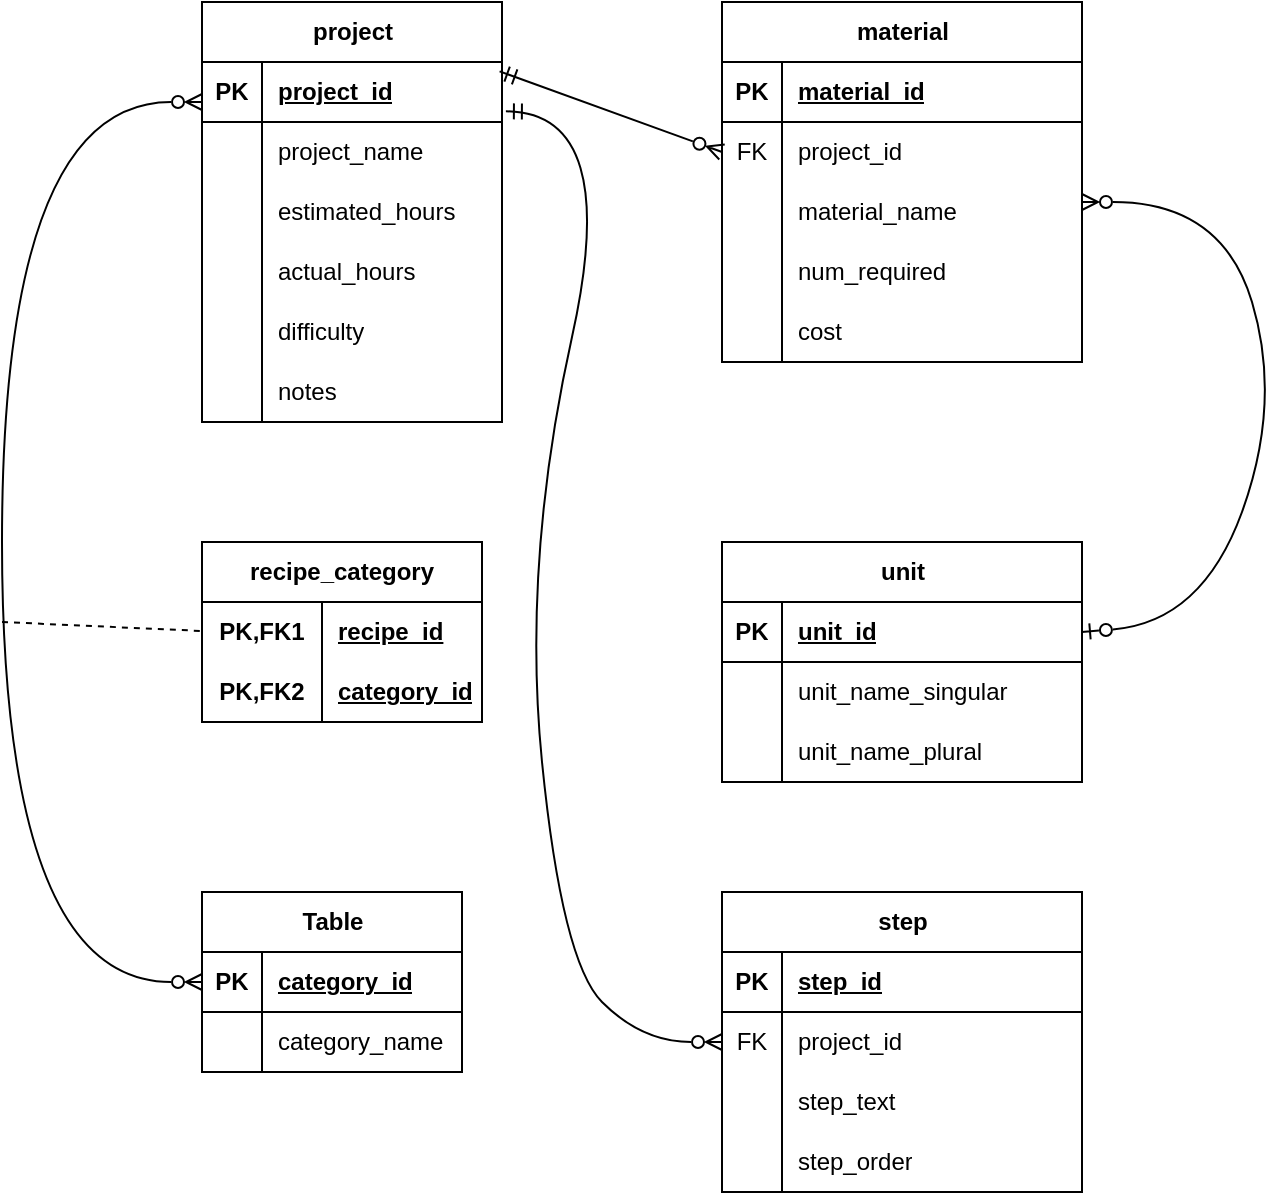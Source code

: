 <mxfile version="26.0.4">
  <diagram name="Page-1" id="vKrpG96fWQhz3vsj6RcR">
    <mxGraphModel dx="780" dy="542" grid="1" gridSize="10" guides="1" tooltips="1" connect="1" arrows="1" fold="1" page="1" pageScale="1" pageWidth="850" pageHeight="1100" math="0" shadow="0">
      <root>
        <mxCell id="0" />
        <mxCell id="1" parent="0" />
        <mxCell id="BMeMu8ZcVDT9cjlGg31m-1" value="&lt;span style=&quot;text-align: left; text-wrap: wrap;&quot;&gt;project&lt;/span&gt;" style="shape=table;startSize=30;container=1;collapsible=1;childLayout=tableLayout;fixedRows=1;rowLines=0;fontStyle=1;align=center;resizeLast=1;html=1;" vertex="1" parent="1">
          <mxGeometry x="200" y="30" width="150" height="210" as="geometry" />
        </mxCell>
        <mxCell id="BMeMu8ZcVDT9cjlGg31m-2" value="" style="shape=tableRow;horizontal=0;startSize=0;swimlaneHead=0;swimlaneBody=0;fillColor=none;collapsible=0;dropTarget=0;points=[[0,0.5],[1,0.5]];portConstraint=eastwest;top=0;left=0;right=0;bottom=1;" vertex="1" parent="BMeMu8ZcVDT9cjlGg31m-1">
          <mxGeometry y="30" width="150" height="30" as="geometry" />
        </mxCell>
        <mxCell id="BMeMu8ZcVDT9cjlGg31m-3" value="PK" style="shape=partialRectangle;connectable=0;fillColor=none;top=0;left=0;bottom=0;right=0;fontStyle=1;overflow=hidden;whiteSpace=wrap;html=1;" vertex="1" parent="BMeMu8ZcVDT9cjlGg31m-2">
          <mxGeometry width="30" height="30" as="geometry">
            <mxRectangle width="30" height="30" as="alternateBounds" />
          </mxGeometry>
        </mxCell>
        <mxCell id="BMeMu8ZcVDT9cjlGg31m-4" value="project_id" style="shape=partialRectangle;connectable=0;fillColor=none;top=0;left=0;bottom=0;right=0;align=left;spacingLeft=6;fontStyle=5;overflow=hidden;whiteSpace=wrap;html=1;" vertex="1" parent="BMeMu8ZcVDT9cjlGg31m-2">
          <mxGeometry x="30" width="120" height="30" as="geometry">
            <mxRectangle width="120" height="30" as="alternateBounds" />
          </mxGeometry>
        </mxCell>
        <mxCell id="BMeMu8ZcVDT9cjlGg31m-5" value="" style="shape=tableRow;horizontal=0;startSize=0;swimlaneHead=0;swimlaneBody=0;fillColor=none;collapsible=0;dropTarget=0;points=[[0,0.5],[1,0.5]];portConstraint=eastwest;top=0;left=0;right=0;bottom=0;" vertex="1" parent="BMeMu8ZcVDT9cjlGg31m-1">
          <mxGeometry y="60" width="150" height="30" as="geometry" />
        </mxCell>
        <mxCell id="BMeMu8ZcVDT9cjlGg31m-6" value="" style="shape=partialRectangle;connectable=0;fillColor=none;top=0;left=0;bottom=0;right=0;editable=1;overflow=hidden;whiteSpace=wrap;html=1;" vertex="1" parent="BMeMu8ZcVDT9cjlGg31m-5">
          <mxGeometry width="30" height="30" as="geometry">
            <mxRectangle width="30" height="30" as="alternateBounds" />
          </mxGeometry>
        </mxCell>
        <mxCell id="BMeMu8ZcVDT9cjlGg31m-7" value="project_name" style="shape=partialRectangle;connectable=0;fillColor=none;top=0;left=0;bottom=0;right=0;align=left;spacingLeft=6;overflow=hidden;whiteSpace=wrap;html=1;" vertex="1" parent="BMeMu8ZcVDT9cjlGg31m-5">
          <mxGeometry x="30" width="120" height="30" as="geometry">
            <mxRectangle width="120" height="30" as="alternateBounds" />
          </mxGeometry>
        </mxCell>
        <mxCell id="BMeMu8ZcVDT9cjlGg31m-8" value="" style="shape=tableRow;horizontal=0;startSize=0;swimlaneHead=0;swimlaneBody=0;fillColor=none;collapsible=0;dropTarget=0;points=[[0,0.5],[1,0.5]];portConstraint=eastwest;top=0;left=0;right=0;bottom=0;" vertex="1" parent="BMeMu8ZcVDT9cjlGg31m-1">
          <mxGeometry y="90" width="150" height="30" as="geometry" />
        </mxCell>
        <mxCell id="BMeMu8ZcVDT9cjlGg31m-9" value="" style="shape=partialRectangle;connectable=0;fillColor=none;top=0;left=0;bottom=0;right=0;editable=1;overflow=hidden;whiteSpace=wrap;html=1;" vertex="1" parent="BMeMu8ZcVDT9cjlGg31m-8">
          <mxGeometry width="30" height="30" as="geometry">
            <mxRectangle width="30" height="30" as="alternateBounds" />
          </mxGeometry>
        </mxCell>
        <mxCell id="BMeMu8ZcVDT9cjlGg31m-10" value="estimated_hours" style="shape=partialRectangle;connectable=0;fillColor=none;top=0;left=0;bottom=0;right=0;align=left;spacingLeft=6;overflow=hidden;whiteSpace=wrap;html=1;" vertex="1" parent="BMeMu8ZcVDT9cjlGg31m-8">
          <mxGeometry x="30" width="120" height="30" as="geometry">
            <mxRectangle width="120" height="30" as="alternateBounds" />
          </mxGeometry>
        </mxCell>
        <mxCell id="BMeMu8ZcVDT9cjlGg31m-11" value="" style="shape=tableRow;horizontal=0;startSize=0;swimlaneHead=0;swimlaneBody=0;fillColor=none;collapsible=0;dropTarget=0;points=[[0,0.5],[1,0.5]];portConstraint=eastwest;top=0;left=0;right=0;bottom=0;" vertex="1" parent="BMeMu8ZcVDT9cjlGg31m-1">
          <mxGeometry y="120" width="150" height="30" as="geometry" />
        </mxCell>
        <mxCell id="BMeMu8ZcVDT9cjlGg31m-12" value="" style="shape=partialRectangle;connectable=0;fillColor=none;top=0;left=0;bottom=0;right=0;editable=1;overflow=hidden;whiteSpace=wrap;html=1;" vertex="1" parent="BMeMu8ZcVDT9cjlGg31m-11">
          <mxGeometry width="30" height="30" as="geometry">
            <mxRectangle width="30" height="30" as="alternateBounds" />
          </mxGeometry>
        </mxCell>
        <mxCell id="BMeMu8ZcVDT9cjlGg31m-13" value="actual_hours" style="shape=partialRectangle;connectable=0;fillColor=none;top=0;left=0;bottom=0;right=0;align=left;spacingLeft=6;overflow=hidden;whiteSpace=wrap;html=1;" vertex="1" parent="BMeMu8ZcVDT9cjlGg31m-11">
          <mxGeometry x="30" width="120" height="30" as="geometry">
            <mxRectangle width="120" height="30" as="alternateBounds" />
          </mxGeometry>
        </mxCell>
        <mxCell id="BMeMu8ZcVDT9cjlGg31m-14" style="shape=tableRow;horizontal=0;startSize=0;swimlaneHead=0;swimlaneBody=0;fillColor=none;collapsible=0;dropTarget=0;points=[[0,0.5],[1,0.5]];portConstraint=eastwest;top=0;left=0;right=0;bottom=0;" vertex="1" parent="BMeMu8ZcVDT9cjlGg31m-1">
          <mxGeometry y="150" width="150" height="30" as="geometry" />
        </mxCell>
        <mxCell id="BMeMu8ZcVDT9cjlGg31m-15" style="shape=partialRectangle;connectable=0;fillColor=none;top=0;left=0;bottom=0;right=0;editable=1;overflow=hidden;whiteSpace=wrap;html=1;" vertex="1" parent="BMeMu8ZcVDT9cjlGg31m-14">
          <mxGeometry width="30" height="30" as="geometry">
            <mxRectangle width="30" height="30" as="alternateBounds" />
          </mxGeometry>
        </mxCell>
        <mxCell id="BMeMu8ZcVDT9cjlGg31m-16" value="difficulty" style="shape=partialRectangle;connectable=0;fillColor=none;top=0;left=0;bottom=0;right=0;align=left;spacingLeft=6;overflow=hidden;whiteSpace=wrap;html=1;" vertex="1" parent="BMeMu8ZcVDT9cjlGg31m-14">
          <mxGeometry x="30" width="120" height="30" as="geometry">
            <mxRectangle width="120" height="30" as="alternateBounds" />
          </mxGeometry>
        </mxCell>
        <mxCell id="BMeMu8ZcVDT9cjlGg31m-17" style="shape=tableRow;horizontal=0;startSize=0;swimlaneHead=0;swimlaneBody=0;fillColor=none;collapsible=0;dropTarget=0;points=[[0,0.5],[1,0.5]];portConstraint=eastwest;top=0;left=0;right=0;bottom=0;" vertex="1" parent="BMeMu8ZcVDT9cjlGg31m-1">
          <mxGeometry y="180" width="150" height="30" as="geometry" />
        </mxCell>
        <mxCell id="BMeMu8ZcVDT9cjlGg31m-18" style="shape=partialRectangle;connectable=0;fillColor=none;top=0;left=0;bottom=0;right=0;editable=1;overflow=hidden;whiteSpace=wrap;html=1;" vertex="1" parent="BMeMu8ZcVDT9cjlGg31m-17">
          <mxGeometry width="30" height="30" as="geometry">
            <mxRectangle width="30" height="30" as="alternateBounds" />
          </mxGeometry>
        </mxCell>
        <mxCell id="BMeMu8ZcVDT9cjlGg31m-19" value="notes" style="shape=partialRectangle;connectable=0;fillColor=none;top=0;left=0;bottom=0;right=0;align=left;spacingLeft=6;overflow=hidden;whiteSpace=wrap;html=1;" vertex="1" parent="BMeMu8ZcVDT9cjlGg31m-17">
          <mxGeometry x="30" width="120" height="30" as="geometry">
            <mxRectangle width="120" height="30" as="alternateBounds" />
          </mxGeometry>
        </mxCell>
        <mxCell id="BMeMu8ZcVDT9cjlGg31m-23" value="material" style="shape=table;startSize=30;container=1;collapsible=1;childLayout=tableLayout;fixedRows=1;rowLines=0;fontStyle=1;align=center;resizeLast=1;html=1;" vertex="1" parent="1">
          <mxGeometry x="460" y="30" width="180" height="180" as="geometry" />
        </mxCell>
        <mxCell id="BMeMu8ZcVDT9cjlGg31m-24" value="" style="shape=tableRow;horizontal=0;startSize=0;swimlaneHead=0;swimlaneBody=0;fillColor=none;collapsible=0;dropTarget=0;points=[[0,0.5],[1,0.5]];portConstraint=eastwest;top=0;left=0;right=0;bottom=1;" vertex="1" parent="BMeMu8ZcVDT9cjlGg31m-23">
          <mxGeometry y="30" width="180" height="30" as="geometry" />
        </mxCell>
        <mxCell id="BMeMu8ZcVDT9cjlGg31m-25" value="PK" style="shape=partialRectangle;connectable=0;fillColor=none;top=0;left=0;bottom=0;right=0;fontStyle=1;overflow=hidden;whiteSpace=wrap;html=1;" vertex="1" parent="BMeMu8ZcVDT9cjlGg31m-24">
          <mxGeometry width="30" height="30" as="geometry">
            <mxRectangle width="30" height="30" as="alternateBounds" />
          </mxGeometry>
        </mxCell>
        <mxCell id="BMeMu8ZcVDT9cjlGg31m-26" value="material_id" style="shape=partialRectangle;connectable=0;fillColor=none;top=0;left=0;bottom=0;right=0;align=left;spacingLeft=6;fontStyle=5;overflow=hidden;whiteSpace=wrap;html=1;" vertex="1" parent="BMeMu8ZcVDT9cjlGg31m-24">
          <mxGeometry x="30" width="150" height="30" as="geometry">
            <mxRectangle width="150" height="30" as="alternateBounds" />
          </mxGeometry>
        </mxCell>
        <mxCell id="BMeMu8ZcVDT9cjlGg31m-27" value="" style="shape=tableRow;horizontal=0;startSize=0;swimlaneHead=0;swimlaneBody=0;fillColor=none;collapsible=0;dropTarget=0;points=[[0,0.5],[1,0.5]];portConstraint=eastwest;top=0;left=0;right=0;bottom=0;" vertex="1" parent="BMeMu8ZcVDT9cjlGg31m-23">
          <mxGeometry y="60" width="180" height="30" as="geometry" />
        </mxCell>
        <mxCell id="BMeMu8ZcVDT9cjlGg31m-28" value="FK" style="shape=partialRectangle;connectable=0;fillColor=none;top=0;left=0;bottom=0;right=0;editable=1;overflow=hidden;whiteSpace=wrap;html=1;" vertex="1" parent="BMeMu8ZcVDT9cjlGg31m-27">
          <mxGeometry width="30" height="30" as="geometry">
            <mxRectangle width="30" height="30" as="alternateBounds" />
          </mxGeometry>
        </mxCell>
        <mxCell id="BMeMu8ZcVDT9cjlGg31m-29" value="project_id" style="shape=partialRectangle;connectable=0;fillColor=none;top=0;left=0;bottom=0;right=0;align=left;spacingLeft=6;overflow=hidden;whiteSpace=wrap;html=1;" vertex="1" parent="BMeMu8ZcVDT9cjlGg31m-27">
          <mxGeometry x="30" width="150" height="30" as="geometry">
            <mxRectangle width="150" height="30" as="alternateBounds" />
          </mxGeometry>
        </mxCell>
        <mxCell id="BMeMu8ZcVDT9cjlGg31m-30" value="" style="shape=tableRow;horizontal=0;startSize=0;swimlaneHead=0;swimlaneBody=0;fillColor=none;collapsible=0;dropTarget=0;points=[[0,0.5],[1,0.5]];portConstraint=eastwest;top=0;left=0;right=0;bottom=0;" vertex="1" parent="BMeMu8ZcVDT9cjlGg31m-23">
          <mxGeometry y="90" width="180" height="30" as="geometry" />
        </mxCell>
        <mxCell id="BMeMu8ZcVDT9cjlGg31m-31" value="" style="shape=partialRectangle;connectable=0;fillColor=none;top=0;left=0;bottom=0;right=0;editable=1;overflow=hidden;whiteSpace=wrap;html=1;" vertex="1" parent="BMeMu8ZcVDT9cjlGg31m-30">
          <mxGeometry width="30" height="30" as="geometry">
            <mxRectangle width="30" height="30" as="alternateBounds" />
          </mxGeometry>
        </mxCell>
        <mxCell id="BMeMu8ZcVDT9cjlGg31m-32" value="material_name" style="shape=partialRectangle;connectable=0;fillColor=none;top=0;left=0;bottom=0;right=0;align=left;spacingLeft=6;overflow=hidden;whiteSpace=wrap;html=1;" vertex="1" parent="BMeMu8ZcVDT9cjlGg31m-30">
          <mxGeometry x="30" width="150" height="30" as="geometry">
            <mxRectangle width="150" height="30" as="alternateBounds" />
          </mxGeometry>
        </mxCell>
        <mxCell id="BMeMu8ZcVDT9cjlGg31m-33" value="" style="shape=tableRow;horizontal=0;startSize=0;swimlaneHead=0;swimlaneBody=0;fillColor=none;collapsible=0;dropTarget=0;points=[[0,0.5],[1,0.5]];portConstraint=eastwest;top=0;left=0;right=0;bottom=0;" vertex="1" parent="BMeMu8ZcVDT9cjlGg31m-23">
          <mxGeometry y="120" width="180" height="30" as="geometry" />
        </mxCell>
        <mxCell id="BMeMu8ZcVDT9cjlGg31m-34" value="" style="shape=partialRectangle;connectable=0;fillColor=none;top=0;left=0;bottom=0;right=0;editable=1;overflow=hidden;whiteSpace=wrap;html=1;" vertex="1" parent="BMeMu8ZcVDT9cjlGg31m-33">
          <mxGeometry width="30" height="30" as="geometry">
            <mxRectangle width="30" height="30" as="alternateBounds" />
          </mxGeometry>
        </mxCell>
        <mxCell id="BMeMu8ZcVDT9cjlGg31m-35" value="num_required" style="shape=partialRectangle;connectable=0;fillColor=none;top=0;left=0;bottom=0;right=0;align=left;spacingLeft=6;overflow=hidden;whiteSpace=wrap;html=1;" vertex="1" parent="BMeMu8ZcVDT9cjlGg31m-33">
          <mxGeometry x="30" width="150" height="30" as="geometry">
            <mxRectangle width="150" height="30" as="alternateBounds" />
          </mxGeometry>
        </mxCell>
        <mxCell id="BMeMu8ZcVDT9cjlGg31m-36" style="shape=tableRow;horizontal=0;startSize=0;swimlaneHead=0;swimlaneBody=0;fillColor=none;collapsible=0;dropTarget=0;points=[[0,0.5],[1,0.5]];portConstraint=eastwest;top=0;left=0;right=0;bottom=0;" vertex="1" parent="BMeMu8ZcVDT9cjlGg31m-23">
          <mxGeometry y="150" width="180" height="30" as="geometry" />
        </mxCell>
        <mxCell id="BMeMu8ZcVDT9cjlGg31m-37" style="shape=partialRectangle;connectable=0;fillColor=none;top=0;left=0;bottom=0;right=0;editable=1;overflow=hidden;whiteSpace=wrap;html=1;" vertex="1" parent="BMeMu8ZcVDT9cjlGg31m-36">
          <mxGeometry width="30" height="30" as="geometry">
            <mxRectangle width="30" height="30" as="alternateBounds" />
          </mxGeometry>
        </mxCell>
        <mxCell id="BMeMu8ZcVDT9cjlGg31m-38" value="cost" style="shape=partialRectangle;connectable=0;fillColor=none;top=0;left=0;bottom=0;right=0;align=left;spacingLeft=6;overflow=hidden;whiteSpace=wrap;html=1;" vertex="1" parent="BMeMu8ZcVDT9cjlGg31m-36">
          <mxGeometry x="30" width="150" height="30" as="geometry">
            <mxRectangle width="150" height="30" as="alternateBounds" />
          </mxGeometry>
        </mxCell>
        <mxCell id="BMeMu8ZcVDT9cjlGg31m-45" value="unit" style="shape=table;startSize=30;container=1;collapsible=1;childLayout=tableLayout;fixedRows=1;rowLines=0;fontStyle=1;align=center;resizeLast=1;html=1;" vertex="1" parent="1">
          <mxGeometry x="460" y="300" width="180" height="120" as="geometry" />
        </mxCell>
        <mxCell id="BMeMu8ZcVDT9cjlGg31m-46" value="" style="shape=tableRow;horizontal=0;startSize=0;swimlaneHead=0;swimlaneBody=0;fillColor=none;collapsible=0;dropTarget=0;points=[[0,0.5],[1,0.5]];portConstraint=eastwest;top=0;left=0;right=0;bottom=1;" vertex="1" parent="BMeMu8ZcVDT9cjlGg31m-45">
          <mxGeometry y="30" width="180" height="30" as="geometry" />
        </mxCell>
        <mxCell id="BMeMu8ZcVDT9cjlGg31m-47" value="PK" style="shape=partialRectangle;connectable=0;fillColor=none;top=0;left=0;bottom=0;right=0;fontStyle=1;overflow=hidden;whiteSpace=wrap;html=1;" vertex="1" parent="BMeMu8ZcVDT9cjlGg31m-46">
          <mxGeometry width="30" height="30" as="geometry">
            <mxRectangle width="30" height="30" as="alternateBounds" />
          </mxGeometry>
        </mxCell>
        <mxCell id="BMeMu8ZcVDT9cjlGg31m-48" value="unit_id" style="shape=partialRectangle;connectable=0;fillColor=none;top=0;left=0;bottom=0;right=0;align=left;spacingLeft=6;fontStyle=5;overflow=hidden;whiteSpace=wrap;html=1;" vertex="1" parent="BMeMu8ZcVDT9cjlGg31m-46">
          <mxGeometry x="30" width="150" height="30" as="geometry">
            <mxRectangle width="150" height="30" as="alternateBounds" />
          </mxGeometry>
        </mxCell>
        <mxCell id="BMeMu8ZcVDT9cjlGg31m-49" value="" style="shape=tableRow;horizontal=0;startSize=0;swimlaneHead=0;swimlaneBody=0;fillColor=none;collapsible=0;dropTarget=0;points=[[0,0.5],[1,0.5]];portConstraint=eastwest;top=0;left=0;right=0;bottom=0;" vertex="1" parent="BMeMu8ZcVDT9cjlGg31m-45">
          <mxGeometry y="60" width="180" height="30" as="geometry" />
        </mxCell>
        <mxCell id="BMeMu8ZcVDT9cjlGg31m-50" value="" style="shape=partialRectangle;connectable=0;fillColor=none;top=0;left=0;bottom=0;right=0;editable=1;overflow=hidden;whiteSpace=wrap;html=1;" vertex="1" parent="BMeMu8ZcVDT9cjlGg31m-49">
          <mxGeometry width="30" height="30" as="geometry">
            <mxRectangle width="30" height="30" as="alternateBounds" />
          </mxGeometry>
        </mxCell>
        <mxCell id="BMeMu8ZcVDT9cjlGg31m-51" value="unit_name_singular" style="shape=partialRectangle;connectable=0;fillColor=none;top=0;left=0;bottom=0;right=0;align=left;spacingLeft=6;overflow=hidden;whiteSpace=wrap;html=1;" vertex="1" parent="BMeMu8ZcVDT9cjlGg31m-49">
          <mxGeometry x="30" width="150" height="30" as="geometry">
            <mxRectangle width="150" height="30" as="alternateBounds" />
          </mxGeometry>
        </mxCell>
        <mxCell id="BMeMu8ZcVDT9cjlGg31m-52" value="" style="shape=tableRow;horizontal=0;startSize=0;swimlaneHead=0;swimlaneBody=0;fillColor=none;collapsible=0;dropTarget=0;points=[[0,0.5],[1,0.5]];portConstraint=eastwest;top=0;left=0;right=0;bottom=0;" vertex="1" parent="BMeMu8ZcVDT9cjlGg31m-45">
          <mxGeometry y="90" width="180" height="30" as="geometry" />
        </mxCell>
        <mxCell id="BMeMu8ZcVDT9cjlGg31m-53" value="" style="shape=partialRectangle;connectable=0;fillColor=none;top=0;left=0;bottom=0;right=0;editable=1;overflow=hidden;whiteSpace=wrap;html=1;" vertex="1" parent="BMeMu8ZcVDT9cjlGg31m-52">
          <mxGeometry width="30" height="30" as="geometry">
            <mxRectangle width="30" height="30" as="alternateBounds" />
          </mxGeometry>
        </mxCell>
        <mxCell id="BMeMu8ZcVDT9cjlGg31m-54" value="unit_name_plural" style="shape=partialRectangle;connectable=0;fillColor=none;top=0;left=0;bottom=0;right=0;align=left;spacingLeft=6;overflow=hidden;whiteSpace=wrap;html=1;" vertex="1" parent="BMeMu8ZcVDT9cjlGg31m-52">
          <mxGeometry x="30" width="150" height="30" as="geometry">
            <mxRectangle width="150" height="30" as="alternateBounds" />
          </mxGeometry>
        </mxCell>
        <mxCell id="BMeMu8ZcVDT9cjlGg31m-55" value="step" style="shape=table;startSize=30;container=1;collapsible=1;childLayout=tableLayout;fixedRows=1;rowLines=0;fontStyle=1;align=center;resizeLast=1;html=1;" vertex="1" parent="1">
          <mxGeometry x="460" y="475" width="180" height="150" as="geometry" />
        </mxCell>
        <mxCell id="BMeMu8ZcVDT9cjlGg31m-56" value="" style="shape=tableRow;horizontal=0;startSize=0;swimlaneHead=0;swimlaneBody=0;fillColor=none;collapsible=0;dropTarget=0;points=[[0,0.5],[1,0.5]];portConstraint=eastwest;top=0;left=0;right=0;bottom=1;" vertex="1" parent="BMeMu8ZcVDT9cjlGg31m-55">
          <mxGeometry y="30" width="180" height="30" as="geometry" />
        </mxCell>
        <mxCell id="BMeMu8ZcVDT9cjlGg31m-57" value="PK" style="shape=partialRectangle;connectable=0;fillColor=none;top=0;left=0;bottom=0;right=0;fontStyle=1;overflow=hidden;whiteSpace=wrap;html=1;" vertex="1" parent="BMeMu8ZcVDT9cjlGg31m-56">
          <mxGeometry width="30" height="30" as="geometry">
            <mxRectangle width="30" height="30" as="alternateBounds" />
          </mxGeometry>
        </mxCell>
        <mxCell id="BMeMu8ZcVDT9cjlGg31m-58" value="step_id" style="shape=partialRectangle;connectable=0;fillColor=none;top=0;left=0;bottom=0;right=0;align=left;spacingLeft=6;fontStyle=5;overflow=hidden;whiteSpace=wrap;html=1;" vertex="1" parent="BMeMu8ZcVDT9cjlGg31m-56">
          <mxGeometry x="30" width="150" height="30" as="geometry">
            <mxRectangle width="150" height="30" as="alternateBounds" />
          </mxGeometry>
        </mxCell>
        <mxCell id="BMeMu8ZcVDT9cjlGg31m-59" value="" style="shape=tableRow;horizontal=0;startSize=0;swimlaneHead=0;swimlaneBody=0;fillColor=none;collapsible=0;dropTarget=0;points=[[0,0.5],[1,0.5]];portConstraint=eastwest;top=0;left=0;right=0;bottom=0;" vertex="1" parent="BMeMu8ZcVDT9cjlGg31m-55">
          <mxGeometry y="60" width="180" height="30" as="geometry" />
        </mxCell>
        <mxCell id="BMeMu8ZcVDT9cjlGg31m-60" value="FK" style="shape=partialRectangle;connectable=0;fillColor=none;top=0;left=0;bottom=0;right=0;editable=1;overflow=hidden;whiteSpace=wrap;html=1;" vertex="1" parent="BMeMu8ZcVDT9cjlGg31m-59">
          <mxGeometry width="30" height="30" as="geometry">
            <mxRectangle width="30" height="30" as="alternateBounds" />
          </mxGeometry>
        </mxCell>
        <mxCell id="BMeMu8ZcVDT9cjlGg31m-61" value="project_id" style="shape=partialRectangle;connectable=0;fillColor=none;top=0;left=0;bottom=0;right=0;align=left;spacingLeft=6;overflow=hidden;whiteSpace=wrap;html=1;" vertex="1" parent="BMeMu8ZcVDT9cjlGg31m-59">
          <mxGeometry x="30" width="150" height="30" as="geometry">
            <mxRectangle width="150" height="30" as="alternateBounds" />
          </mxGeometry>
        </mxCell>
        <mxCell id="BMeMu8ZcVDT9cjlGg31m-62" value="" style="shape=tableRow;horizontal=0;startSize=0;swimlaneHead=0;swimlaneBody=0;fillColor=none;collapsible=0;dropTarget=0;points=[[0,0.5],[1,0.5]];portConstraint=eastwest;top=0;left=0;right=0;bottom=0;" vertex="1" parent="BMeMu8ZcVDT9cjlGg31m-55">
          <mxGeometry y="90" width="180" height="30" as="geometry" />
        </mxCell>
        <mxCell id="BMeMu8ZcVDT9cjlGg31m-63" value="" style="shape=partialRectangle;connectable=0;fillColor=none;top=0;left=0;bottom=0;right=0;editable=1;overflow=hidden;whiteSpace=wrap;html=1;" vertex="1" parent="BMeMu8ZcVDT9cjlGg31m-62">
          <mxGeometry width="30" height="30" as="geometry">
            <mxRectangle width="30" height="30" as="alternateBounds" />
          </mxGeometry>
        </mxCell>
        <mxCell id="BMeMu8ZcVDT9cjlGg31m-64" value="step_text" style="shape=partialRectangle;connectable=0;fillColor=none;top=0;left=0;bottom=0;right=0;align=left;spacingLeft=6;overflow=hidden;whiteSpace=wrap;html=1;" vertex="1" parent="BMeMu8ZcVDT9cjlGg31m-62">
          <mxGeometry x="30" width="150" height="30" as="geometry">
            <mxRectangle width="150" height="30" as="alternateBounds" />
          </mxGeometry>
        </mxCell>
        <mxCell id="BMeMu8ZcVDT9cjlGg31m-65" value="" style="shape=tableRow;horizontal=0;startSize=0;swimlaneHead=0;swimlaneBody=0;fillColor=none;collapsible=0;dropTarget=0;points=[[0,0.5],[1,0.5]];portConstraint=eastwest;top=0;left=0;right=0;bottom=0;" vertex="1" parent="BMeMu8ZcVDT9cjlGg31m-55">
          <mxGeometry y="120" width="180" height="30" as="geometry" />
        </mxCell>
        <mxCell id="BMeMu8ZcVDT9cjlGg31m-66" value="" style="shape=partialRectangle;connectable=0;fillColor=none;top=0;left=0;bottom=0;right=0;editable=1;overflow=hidden;whiteSpace=wrap;html=1;" vertex="1" parent="BMeMu8ZcVDT9cjlGg31m-65">
          <mxGeometry width="30" height="30" as="geometry">
            <mxRectangle width="30" height="30" as="alternateBounds" />
          </mxGeometry>
        </mxCell>
        <mxCell id="BMeMu8ZcVDT9cjlGg31m-67" value="step_order" style="shape=partialRectangle;connectable=0;fillColor=none;top=0;left=0;bottom=0;right=0;align=left;spacingLeft=6;overflow=hidden;whiteSpace=wrap;html=1;" vertex="1" parent="BMeMu8ZcVDT9cjlGg31m-65">
          <mxGeometry x="30" width="150" height="30" as="geometry">
            <mxRectangle width="150" height="30" as="alternateBounds" />
          </mxGeometry>
        </mxCell>
        <mxCell id="BMeMu8ZcVDT9cjlGg31m-68" value="Table" style="shape=table;startSize=30;container=1;collapsible=1;childLayout=tableLayout;fixedRows=1;rowLines=0;fontStyle=1;align=center;resizeLast=1;html=1;" vertex="1" parent="1">
          <mxGeometry x="200" y="475" width="130" height="90" as="geometry" />
        </mxCell>
        <mxCell id="BMeMu8ZcVDT9cjlGg31m-69" value="" style="shape=tableRow;horizontal=0;startSize=0;swimlaneHead=0;swimlaneBody=0;fillColor=none;collapsible=0;dropTarget=0;points=[[0,0.5],[1,0.5]];portConstraint=eastwest;top=0;left=0;right=0;bottom=1;" vertex="1" parent="BMeMu8ZcVDT9cjlGg31m-68">
          <mxGeometry y="30" width="130" height="30" as="geometry" />
        </mxCell>
        <mxCell id="BMeMu8ZcVDT9cjlGg31m-70" value="PK" style="shape=partialRectangle;connectable=0;fillColor=none;top=0;left=0;bottom=0;right=0;fontStyle=1;overflow=hidden;whiteSpace=wrap;html=1;" vertex="1" parent="BMeMu8ZcVDT9cjlGg31m-69">
          <mxGeometry width="30" height="30" as="geometry">
            <mxRectangle width="30" height="30" as="alternateBounds" />
          </mxGeometry>
        </mxCell>
        <mxCell id="BMeMu8ZcVDT9cjlGg31m-71" value="category_id" style="shape=partialRectangle;connectable=0;fillColor=none;top=0;left=0;bottom=0;right=0;align=left;spacingLeft=6;fontStyle=5;overflow=hidden;whiteSpace=wrap;html=1;" vertex="1" parent="BMeMu8ZcVDT9cjlGg31m-69">
          <mxGeometry x="30" width="100" height="30" as="geometry">
            <mxRectangle width="100" height="30" as="alternateBounds" />
          </mxGeometry>
        </mxCell>
        <mxCell id="BMeMu8ZcVDT9cjlGg31m-72" value="" style="shape=tableRow;horizontal=0;startSize=0;swimlaneHead=0;swimlaneBody=0;fillColor=none;collapsible=0;dropTarget=0;points=[[0,0.5],[1,0.5]];portConstraint=eastwest;top=0;left=0;right=0;bottom=0;" vertex="1" parent="BMeMu8ZcVDT9cjlGg31m-68">
          <mxGeometry y="60" width="130" height="30" as="geometry" />
        </mxCell>
        <mxCell id="BMeMu8ZcVDT9cjlGg31m-73" value="" style="shape=partialRectangle;connectable=0;fillColor=none;top=0;left=0;bottom=0;right=0;editable=1;overflow=hidden;whiteSpace=wrap;html=1;" vertex="1" parent="BMeMu8ZcVDT9cjlGg31m-72">
          <mxGeometry width="30" height="30" as="geometry">
            <mxRectangle width="30" height="30" as="alternateBounds" />
          </mxGeometry>
        </mxCell>
        <mxCell id="BMeMu8ZcVDT9cjlGg31m-74" value="category_name" style="shape=partialRectangle;connectable=0;fillColor=none;top=0;left=0;bottom=0;right=0;align=left;spacingLeft=6;overflow=hidden;whiteSpace=wrap;html=1;" vertex="1" parent="BMeMu8ZcVDT9cjlGg31m-72">
          <mxGeometry x="30" width="100" height="30" as="geometry">
            <mxRectangle width="100" height="30" as="alternateBounds" />
          </mxGeometry>
        </mxCell>
        <mxCell id="BMeMu8ZcVDT9cjlGg31m-75" value="recipe_category" style="shape=table;startSize=30;container=1;collapsible=1;childLayout=tableLayout;fixedRows=1;rowLines=0;fontStyle=1;align=center;resizeLast=1;html=1;whiteSpace=wrap;" vertex="1" parent="1">
          <mxGeometry x="200" y="300" width="140" height="90" as="geometry" />
        </mxCell>
        <mxCell id="BMeMu8ZcVDT9cjlGg31m-76" value="" style="shape=tableRow;horizontal=0;startSize=0;swimlaneHead=0;swimlaneBody=0;fillColor=none;collapsible=0;dropTarget=0;points=[[0,0.5],[1,0.5]];portConstraint=eastwest;top=0;left=0;right=0;bottom=0;html=1;" vertex="1" parent="BMeMu8ZcVDT9cjlGg31m-75">
          <mxGeometry y="30" width="140" height="30" as="geometry" />
        </mxCell>
        <mxCell id="BMeMu8ZcVDT9cjlGg31m-77" value="PK,FK1" style="shape=partialRectangle;connectable=0;fillColor=none;top=0;left=0;bottom=0;right=0;fontStyle=1;overflow=hidden;html=1;whiteSpace=wrap;" vertex="1" parent="BMeMu8ZcVDT9cjlGg31m-76">
          <mxGeometry width="60" height="30" as="geometry">
            <mxRectangle width="60" height="30" as="alternateBounds" />
          </mxGeometry>
        </mxCell>
        <mxCell id="BMeMu8ZcVDT9cjlGg31m-78" value="recipe_id" style="shape=partialRectangle;connectable=0;fillColor=none;top=0;left=0;bottom=0;right=0;align=left;spacingLeft=6;fontStyle=5;overflow=hidden;html=1;whiteSpace=wrap;" vertex="1" parent="BMeMu8ZcVDT9cjlGg31m-76">
          <mxGeometry x="60" width="80" height="30" as="geometry">
            <mxRectangle width="80" height="30" as="alternateBounds" />
          </mxGeometry>
        </mxCell>
        <mxCell id="BMeMu8ZcVDT9cjlGg31m-79" value="" style="shape=tableRow;horizontal=0;startSize=0;swimlaneHead=0;swimlaneBody=0;fillColor=none;collapsible=0;dropTarget=0;points=[[0,0.5],[1,0.5]];portConstraint=eastwest;top=0;left=0;right=0;bottom=1;html=1;" vertex="1" parent="BMeMu8ZcVDT9cjlGg31m-75">
          <mxGeometry y="60" width="140" height="30" as="geometry" />
        </mxCell>
        <mxCell id="BMeMu8ZcVDT9cjlGg31m-80" value="PK,FK2" style="shape=partialRectangle;connectable=0;fillColor=none;top=0;left=0;bottom=0;right=0;fontStyle=1;overflow=hidden;html=1;whiteSpace=wrap;" vertex="1" parent="BMeMu8ZcVDT9cjlGg31m-79">
          <mxGeometry width="60" height="30" as="geometry">
            <mxRectangle width="60" height="30" as="alternateBounds" />
          </mxGeometry>
        </mxCell>
        <mxCell id="BMeMu8ZcVDT9cjlGg31m-81" value="category_id" style="shape=partialRectangle;connectable=0;fillColor=none;top=0;left=0;bottom=0;right=0;align=left;spacingLeft=6;fontStyle=5;overflow=hidden;html=1;whiteSpace=wrap;" vertex="1" parent="BMeMu8ZcVDT9cjlGg31m-79">
          <mxGeometry x="60" width="80" height="30" as="geometry">
            <mxRectangle width="80" height="30" as="alternateBounds" />
          </mxGeometry>
        </mxCell>
        <mxCell id="BMeMu8ZcVDT9cjlGg31m-82" value="" style="fontSize=12;html=1;endArrow=ERzeroToMany;endFill=0;rounded=0;edgeStyle=orthogonalEdgeStyle;exitX=0;exitY=0.5;exitDx=0;exitDy=0;elbow=vertical;curved=1;flowAnimation=0;startArrow=ERzeroToMany;startFill=0;" edge="1" parent="1" source="BMeMu8ZcVDT9cjlGg31m-68" target="BMeMu8ZcVDT9cjlGg31m-2">
          <mxGeometry width="100" height="100" relative="1" as="geometry">
            <mxPoint x="110" y="510" as="sourcePoint" />
            <mxPoint x="190" y="50" as="targetPoint" />
            <Array as="points">
              <mxPoint x="100" y="520" />
              <mxPoint x="100" y="80" />
            </Array>
          </mxGeometry>
        </mxCell>
        <mxCell id="BMeMu8ZcVDT9cjlGg31m-83" value="" style="endArrow=none;html=1;rounded=0;dashed=1;" edge="1" parent="1">
          <mxGeometry relative="1" as="geometry">
            <mxPoint x="100" y="340" as="sourcePoint" />
            <mxPoint x="200" y="344.5" as="targetPoint" />
          </mxGeometry>
        </mxCell>
        <mxCell id="BMeMu8ZcVDT9cjlGg31m-84" value="" style="endArrow=ERzeroToMany;html=1;rounded=0;entryX=0;entryY=0.5;entryDx=0;entryDy=0;endFill=0;startArrow=ERmandOne;startFill=0;exitX=0.992;exitY=0.156;exitDx=0;exitDy=0;exitPerimeter=0;" edge="1" parent="1" source="BMeMu8ZcVDT9cjlGg31m-2" target="BMeMu8ZcVDT9cjlGg31m-27">
          <mxGeometry relative="1" as="geometry">
            <mxPoint x="360" y="70" as="sourcePoint" />
            <mxPoint x="450" y="80" as="targetPoint" />
          </mxGeometry>
        </mxCell>
        <mxCell id="BMeMu8ZcVDT9cjlGg31m-85" value="" style="endArrow=ERzeroToMany;html=1;rounded=0;endFill=0;startArrow=ERmandOne;startFill=0;exitX=1.013;exitY=0.822;exitDx=0;exitDy=0;exitPerimeter=0;curved=1;" edge="1" parent="1" source="BMeMu8ZcVDT9cjlGg31m-2">
          <mxGeometry relative="1" as="geometry">
            <mxPoint x="330" y="100" as="sourcePoint" />
            <mxPoint x="460" y="550" as="targetPoint" />
            <Array as="points">
              <mxPoint x="410" y="85" />
              <mxPoint x="360" y="310" />
              <mxPoint x="380" y="510" />
              <mxPoint x="420" y="550" />
            </Array>
          </mxGeometry>
        </mxCell>
        <mxCell id="BMeMu8ZcVDT9cjlGg31m-86" value="" style="endArrow=ERzeroToOne;html=1;rounded=0;entryX=1;entryY=0.5;entryDx=0;entryDy=0;endFill=0;startArrow=ERzeroToMany;startFill=0;exitX=0.992;exitY=0.156;exitDx=0;exitDy=0;exitPerimeter=0;curved=1;" edge="1" parent="1" target="BMeMu8ZcVDT9cjlGg31m-46">
          <mxGeometry relative="1" as="geometry">
            <mxPoint x="640" y="130" as="sourcePoint" />
            <mxPoint x="771" y="170" as="targetPoint" />
            <Array as="points">
              <mxPoint x="710" y="130" />
              <mxPoint x="740" y="230" />
              <mxPoint x="700" y="340" />
            </Array>
          </mxGeometry>
        </mxCell>
      </root>
    </mxGraphModel>
  </diagram>
</mxfile>
